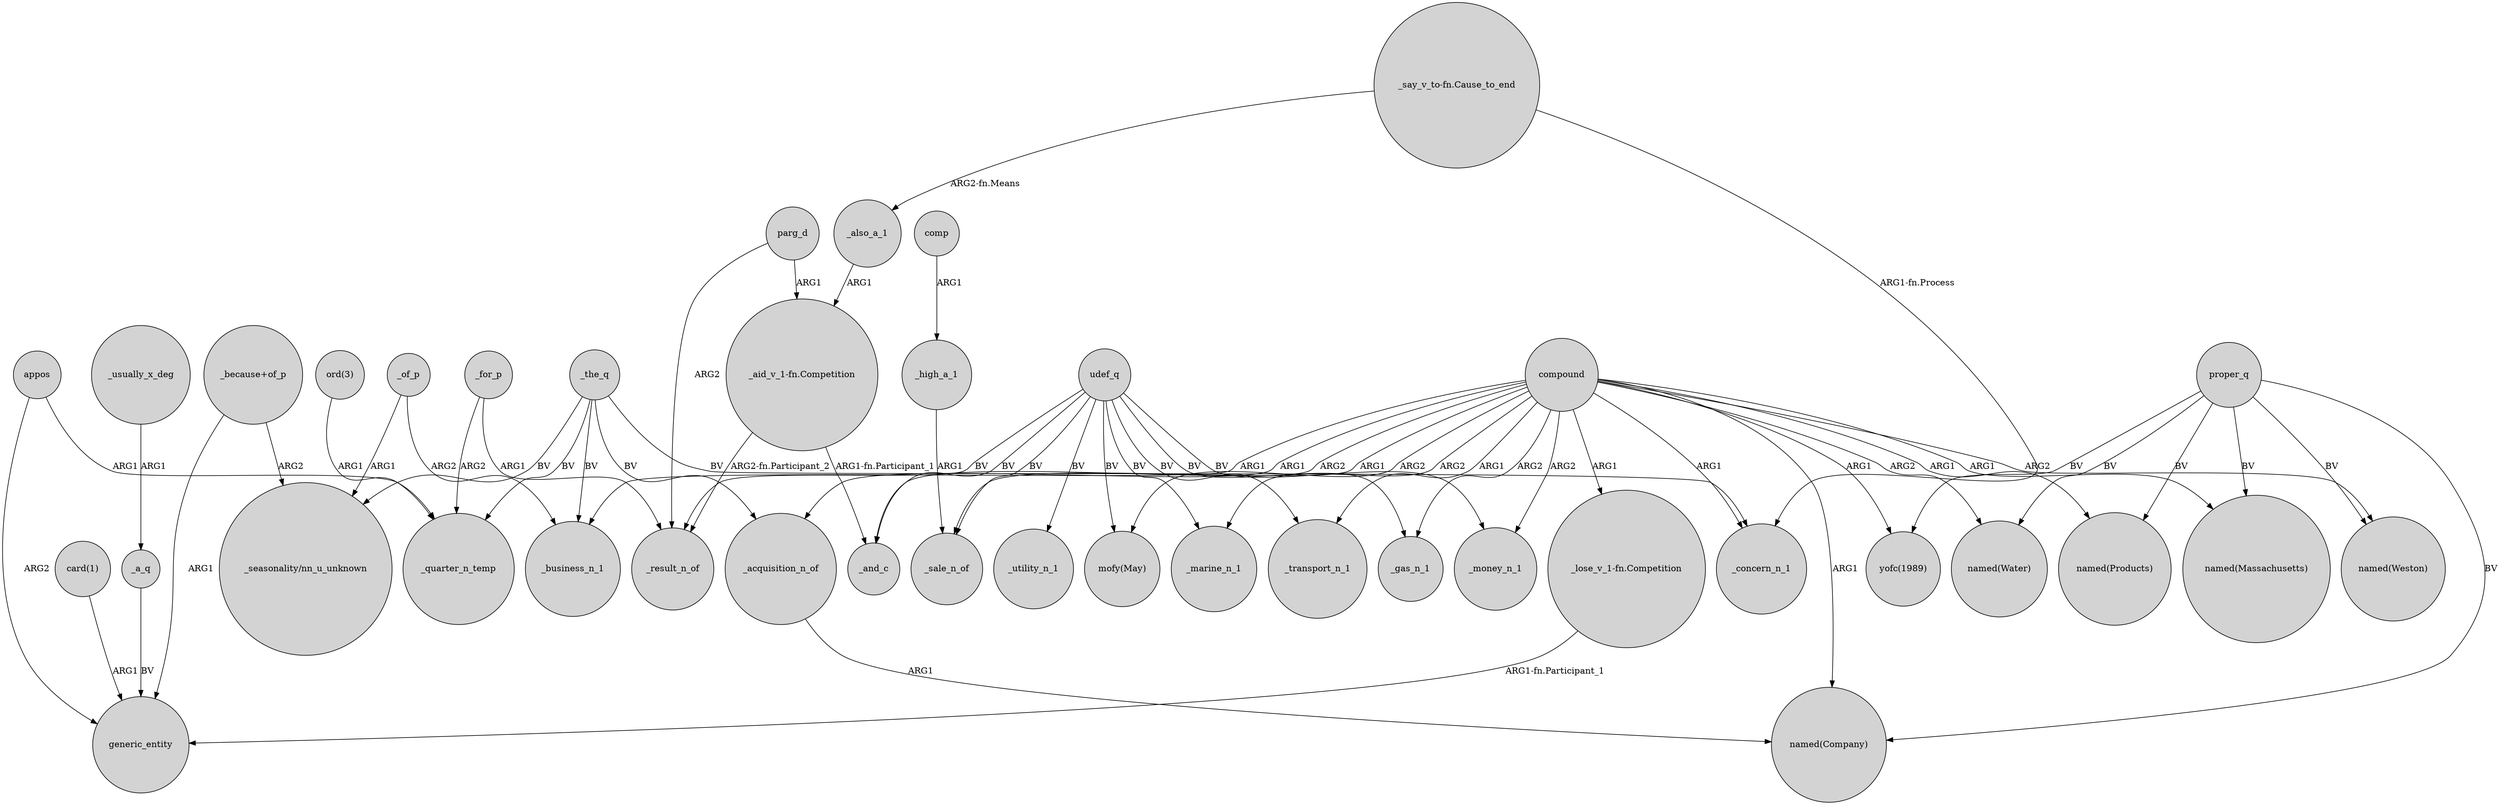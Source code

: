 digraph {
	node [shape=circle style=filled]
	proper_q -> "named(Company)" [label=BV]
	"card(1)" -> generic_entity [label=ARG1]
	"ord(3)" -> _quarter_n_temp [label=ARG1]
	compound -> "_lose_v_1-fn.Competition" [label=ARG1]
	parg_d -> _result_n_of [label=ARG2]
	compound -> _transport_n_1 [label=ARG1]
	udef_q -> _utility_n_1 [label=BV]
	_high_a_1 -> _sale_n_of [label=ARG1]
	udef_q -> _transport_n_1 [label=BV]
	compound -> "named(Company)" [label=ARG1]
	_also_a_1 -> "_aid_v_1-fn.Competition" [label=ARG1]
	_the_q -> _quarter_n_temp [label=BV]
	proper_q -> "named(Massachusetts)" [label=BV]
	compound -> "mofy(May)" [label=ARG2]
	_the_q -> _business_n_1 [label=BV]
	compound -> "named(Massachusetts)" [label=ARG1]
	proper_q -> "named(Products)" [label=BV]
	_the_q -> _acquisition_n_of [label=BV]
	proper_q -> "named(Water)" [label=BV]
	compound -> _gas_n_1 [label=ARG2]
	udef_q -> _sale_n_of [label=BV]
	compound -> "named(Weston)" [label=ARG2]
	udef_q -> _and_c [label=BV]
	_the_q -> _concern_n_1 [label=BV]
	compound -> _and_c [label=ARG2]
	"_aid_v_1-fn.Competition" -> _result_n_of [label="ARG2-fn.Participant_2"]
	"_because+of_p" -> "_seasonality/nn_u_unknown" [label=ARG2]
	compound -> "named(Products)" [label=ARG1]
	_of_p -> "_seasonality/nn_u_unknown" [label=ARG1]
	udef_q -> _marine_n_1 [label=BV]
	_for_p -> _quarter_n_temp [label=ARG2]
	udef_q -> _money_n_1 [label=BV]
	_a_q -> generic_entity [label=BV]
	appos -> generic_entity [label=ARG2]
	_usually_x_deg -> _a_q [label=ARG1]
	comp -> _high_a_1 [label=ARG1]
	"_say_v_to-fn.Cause_to_end" -> _also_a_1 [label="ARG2-fn.Means"]
	parg_d -> "_aid_v_1-fn.Competition" [label=ARG1]
	"_because+of_p" -> generic_entity [label=ARG1]
	_for_p -> _result_n_of [label=ARG1]
	compound -> _concern_n_1 [label=ARG1]
	proper_q -> "yofc(1989)" [label=BV]
	compound -> _money_n_1 [label=ARG2]
	"_say_v_to-fn.Cause_to_end" -> _concern_n_1 [label="ARG1-fn.Process"]
	proper_q -> "named(Weston)" [label=BV]
	"_lose_v_1-fn.Competition" -> generic_entity [label="ARG1-fn.Participant_1"]
	_of_p -> _business_n_1 [label=ARG2]
	compound -> _marine_n_1 [label=ARG2]
	"_aid_v_1-fn.Competition" -> _and_c [label="ARG1-fn.Participant_1"]
	compound -> _acquisition_n_of [label=ARG1]
	udef_q -> "mofy(May)" [label=BV]
	compound -> "yofc(1989)" [label=ARG1]
	compound -> "named(Water)" [label=ARG2]
	compound -> _business_n_1 [label=ARG1]
	_the_q -> "_seasonality/nn_u_unknown" [label=BV]
	_acquisition_n_of -> "named(Company)" [label=ARG1]
	udef_q -> _result_n_of [label=BV]
	udef_q -> _gas_n_1 [label=BV]
	appos -> _quarter_n_temp [label=ARG1]
	compound -> _sale_n_of [label=ARG1]
}
